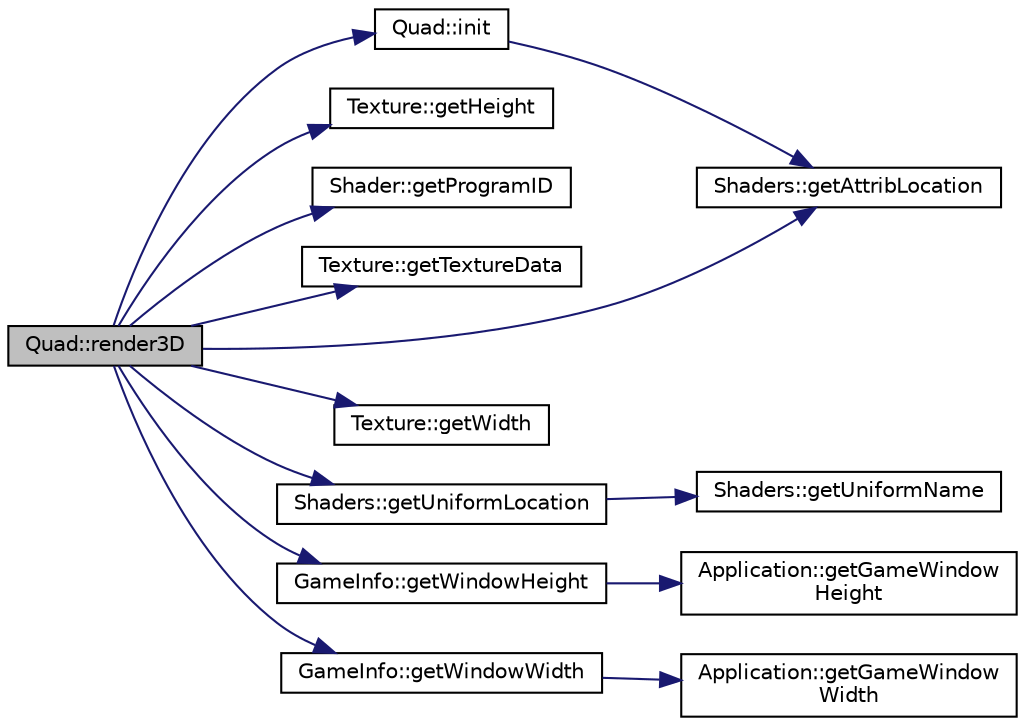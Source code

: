 digraph "Quad::render3D"
{
 // INTERACTIVE_SVG=YES
 // LATEX_PDF_SIZE
  edge [fontname="Helvetica",fontsize="10",labelfontname="Helvetica",labelfontsize="10"];
  node [fontname="Helvetica",fontsize="10",shape=record];
  rankdir="LR";
  Node1 [label="Quad::render3D",height=0.2,width=0.4,color="black", fillcolor="grey75", style="filled", fontcolor="black",tooltip=" "];
  Node1 -> Node2 [color="midnightblue",fontsize="10",style="solid",fontname="Helvetica"];
  Node2 [label="Shaders::getAttribLocation",height=0.2,width=0.4,color="black", fillcolor="white", style="filled",URL="$d7/da2/namespace_shaders.html#a137768343963ec1e71572a39e29892e6",tooltip=" "];
  Node1 -> Node3 [color="midnightblue",fontsize="10",style="solid",fontname="Helvetica"];
  Node3 [label="Texture::getHeight",height=0.2,width=0.4,color="black", fillcolor="white", style="filled",URL="$d2/d7f/class_texture.html#a0eaebfd0e00f88d19a64ed05ea634539",tooltip=" "];
  Node1 -> Node4 [color="midnightblue",fontsize="10",style="solid",fontname="Helvetica"];
  Node4 [label="Shader::getProgramID",height=0.2,width=0.4,color="black", fillcolor="white", style="filled",URL="$d1/d51/class_shader.html#a240b7ecb19883fa340489840733eae6d",tooltip=" "];
  Node1 -> Node5 [color="midnightblue",fontsize="10",style="solid",fontname="Helvetica"];
  Node5 [label="Texture::getTextureData",height=0.2,width=0.4,color="black", fillcolor="white", style="filled",URL="$d2/d7f/class_texture.html#a922a73acbaee522dd96d971b630da0fa",tooltip=" "];
  Node1 -> Node6 [color="midnightblue",fontsize="10",style="solid",fontname="Helvetica"];
  Node6 [label="Shaders::getUniformLocation",height=0.2,width=0.4,color="black", fillcolor="white", style="filled",URL="$d7/da2/namespace_shaders.html#aaa649eb98b860170946f582b8e93c12d",tooltip=" "];
  Node6 -> Node7 [color="midnightblue",fontsize="10",style="solid",fontname="Helvetica"];
  Node7 [label="Shaders::getUniformName",height=0.2,width=0.4,color="black", fillcolor="white", style="filled",URL="$d7/da2/namespace_shaders.html#a25a80e81a8051ed31ecab4ed167b0be8",tooltip=" "];
  Node1 -> Node8 [color="midnightblue",fontsize="10",style="solid",fontname="Helvetica"];
  Node8 [label="Texture::getWidth",height=0.2,width=0.4,color="black", fillcolor="white", style="filled",URL="$d2/d7f/class_texture.html#a4d8e86e7df22179e8f3af9392020608c",tooltip=" "];
  Node1 -> Node9 [color="midnightblue",fontsize="10",style="solid",fontname="Helvetica"];
  Node9 [label="GameInfo::getWindowHeight",height=0.2,width=0.4,color="black", fillcolor="white", style="filled",URL="$d4/d58/namespace_game_info.html#a344c7e16ac06ee1f8458a249aac36e8e",tooltip=" "];
  Node9 -> Node10 [color="midnightblue",fontsize="10",style="solid",fontname="Helvetica"];
  Node10 [label="Application::getGameWindow\lHeight",height=0.2,width=0.4,color="black", fillcolor="white", style="filled",URL="$de/d6b/class_application.html#a0398d40c89d52bb8d6ac6ac466c5d30c",tooltip=" "];
  Node1 -> Node11 [color="midnightblue",fontsize="10",style="solid",fontname="Helvetica"];
  Node11 [label="GameInfo::getWindowWidth",height=0.2,width=0.4,color="black", fillcolor="white", style="filled",URL="$d4/d58/namespace_game_info.html#a7cf2306eb3025a60a9e2da52eefba71e",tooltip=" "];
  Node11 -> Node12 [color="midnightblue",fontsize="10",style="solid",fontname="Helvetica"];
  Node12 [label="Application::getGameWindow\lWidth",height=0.2,width=0.4,color="black", fillcolor="white", style="filled",URL="$de/d6b/class_application.html#aad8864ec1fa58ee23db7b111876d09a5",tooltip=" "];
  Node1 -> Node13 [color="midnightblue",fontsize="10",style="solid",fontname="Helvetica"];
  Node13 [label="Quad::init",height=0.2,width=0.4,color="black", fillcolor="white", style="filled",URL="$d3/df8/class_quad.html#ab6f9562308559b344d2e0d1e1cf3a0cf",tooltip=" "];
  Node13 -> Node2 [color="midnightblue",fontsize="10",style="solid",fontname="Helvetica"];
}

